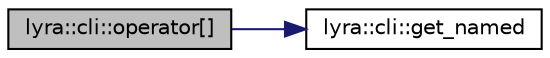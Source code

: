 digraph "lyra::cli::operator[]"
{
 // INTERACTIVE_SVG=YES
 // LATEX_PDF_SIZE
  edge [fontname="Helvetica",fontsize="10",labelfontname="Helvetica",labelfontsize="10"];
  node [fontname="Helvetica",fontsize="10",shape=record];
  rankdir="LR";
  Node1 [label="lyra::cli::operator[]",height=0.2,width=0.4,color="black", fillcolor="grey75", style="filled", fontcolor="black",tooltip=" "];
  Node1 -> Node2 [color="midnightblue",fontsize="10",style="solid",fontname="Helvetica"];
  Node2 [label="lyra::cli::get_named",height=0.2,width=0.4,color="black", fillcolor="white", style="filled",URL="$classlyra_1_1cli.html#ac7c6a23333e1e21bdf9d02825287c56b",tooltip=" "];
}
